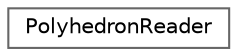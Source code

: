 digraph "Graphical Class Hierarchy"
{
 // LATEX_PDF_SIZE
  bgcolor="transparent";
  edge [fontname=Helvetica,fontsize=10,labelfontname=Helvetica,labelfontsize=10];
  node [fontname=Helvetica,fontsize=10,shape=box,height=0.2,width=0.4];
  rankdir="LR";
  Node0 [id="Node000000",label="PolyhedronReader",height=0.2,width=0.4,color="grey40", fillcolor="white", style="filled",URL="$classFoam_1_1PolyhedronReader.html",tooltip=" "];
}
